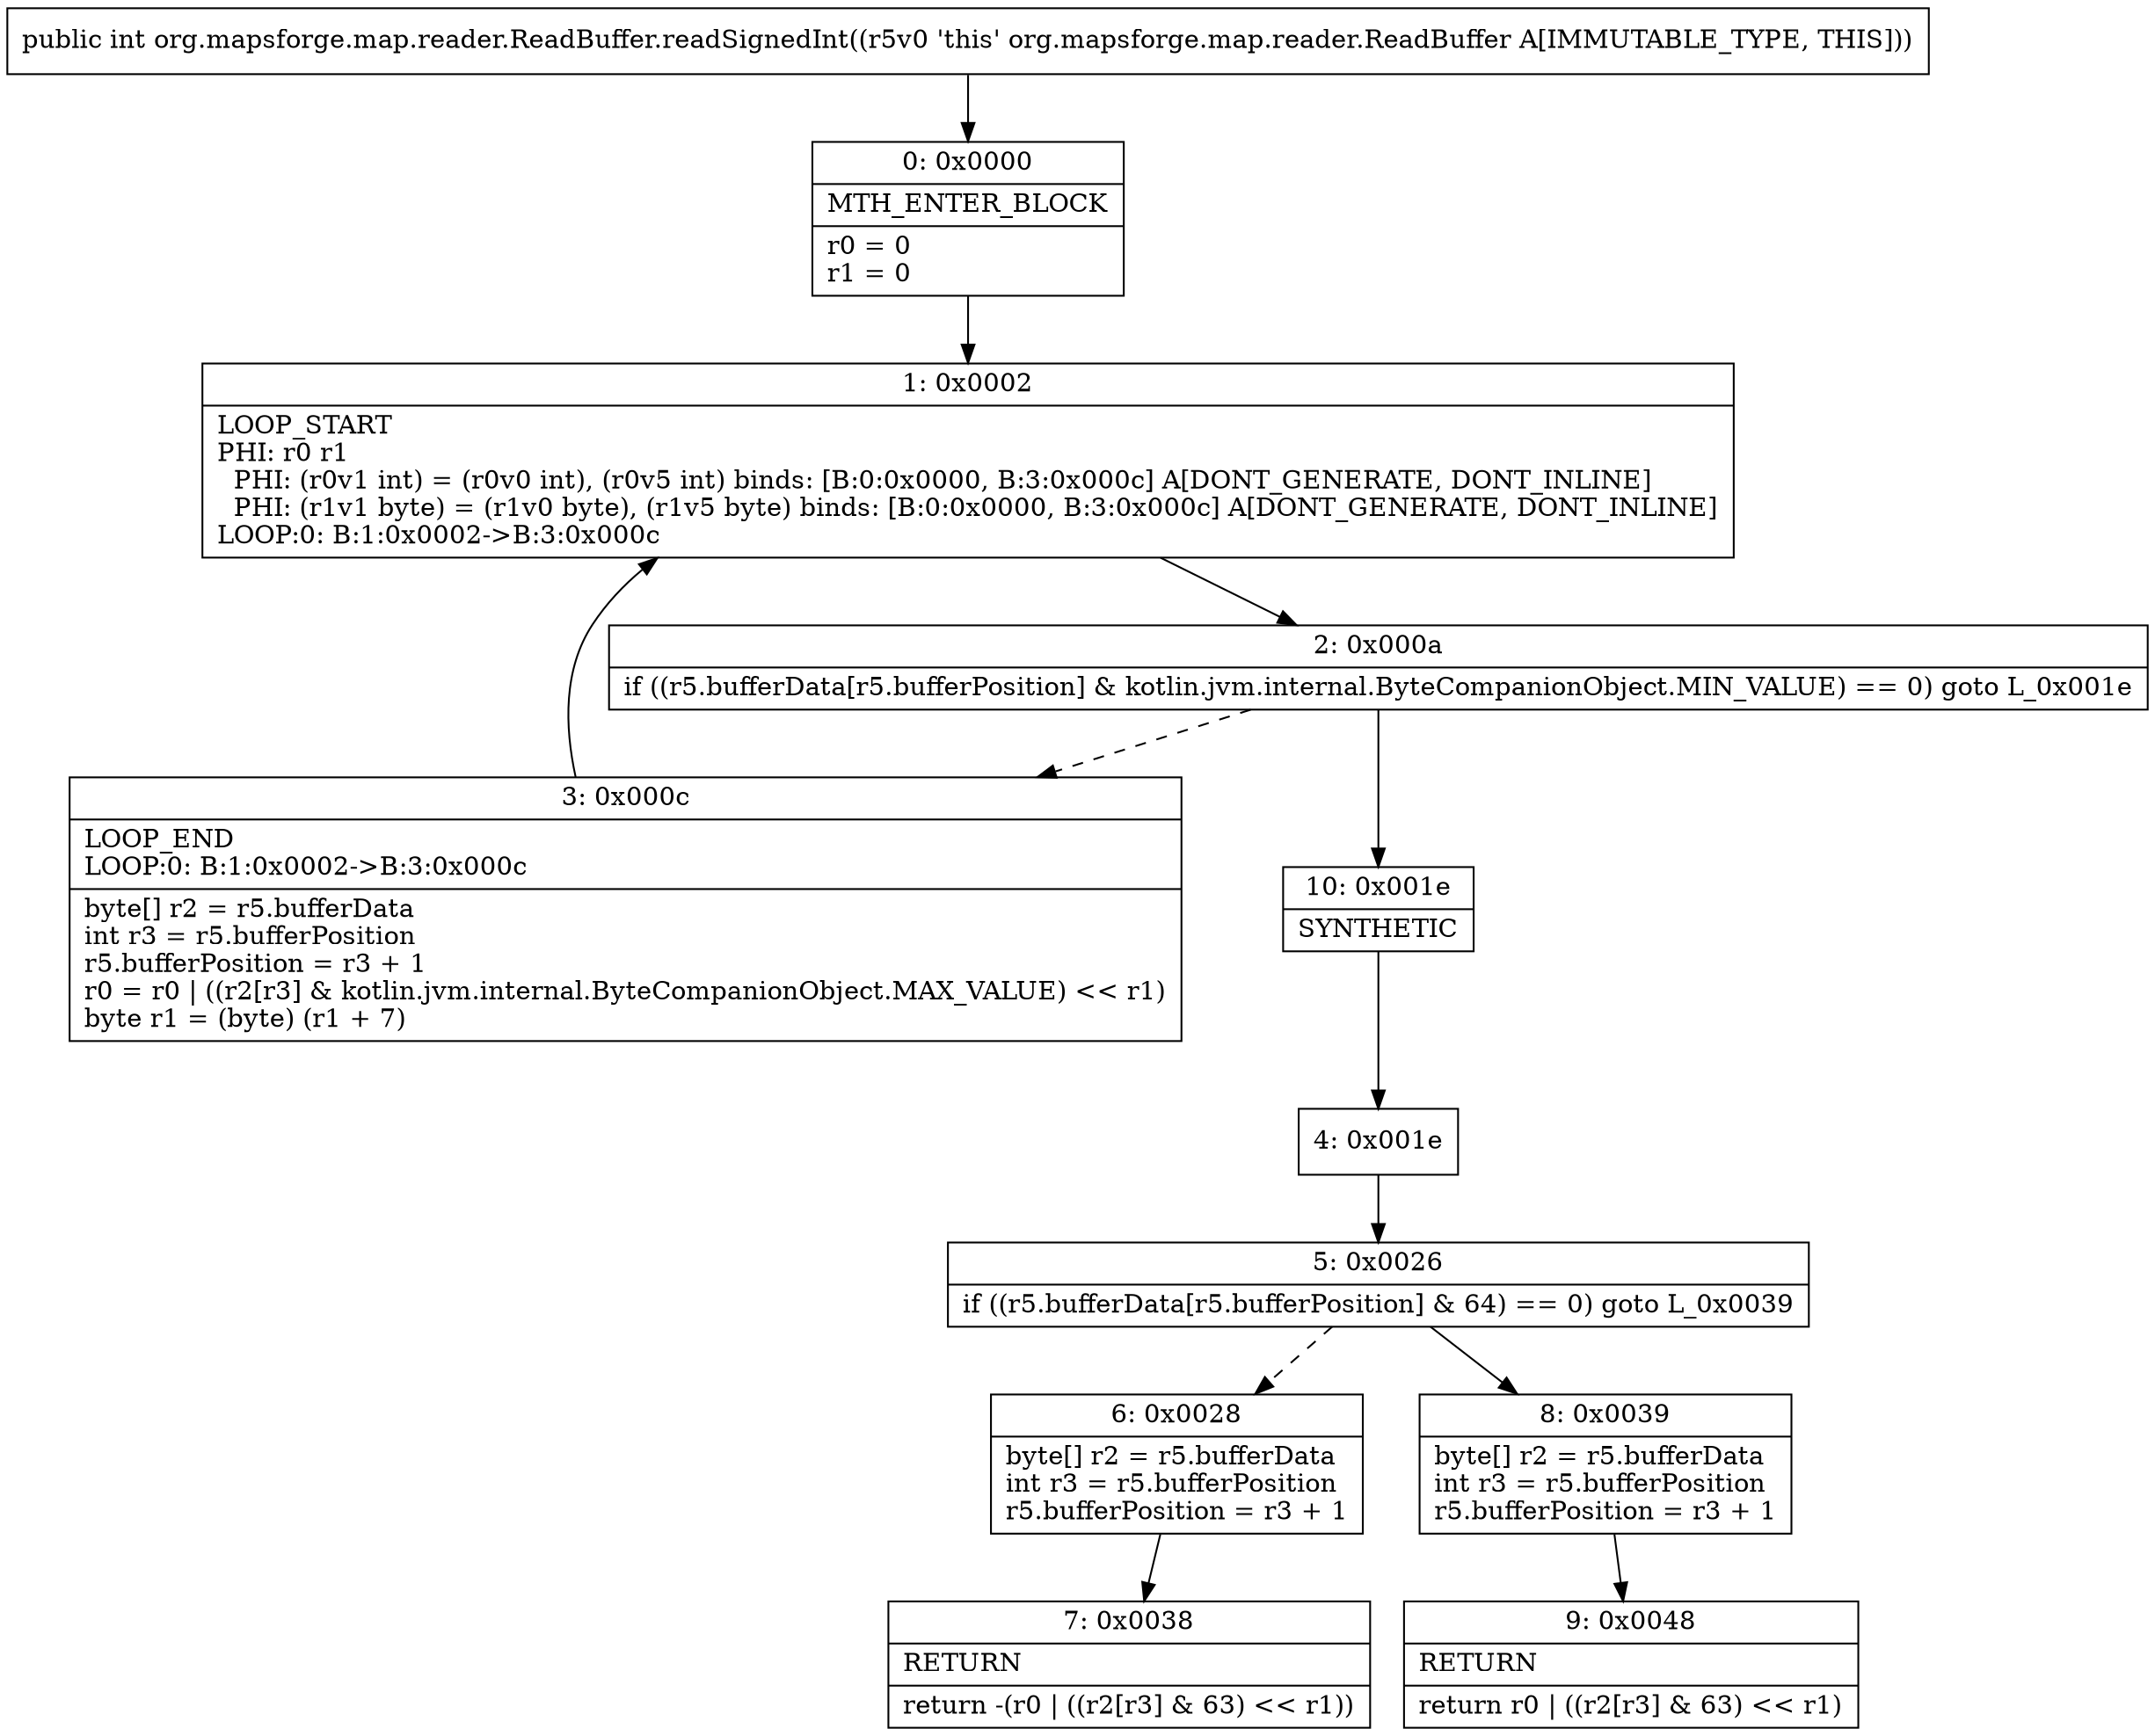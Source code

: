 digraph "CFG fororg.mapsforge.map.reader.ReadBuffer.readSignedInt()I" {
Node_0 [shape=record,label="{0\:\ 0x0000|MTH_ENTER_BLOCK\l|r0 = 0\lr1 = 0\l}"];
Node_1 [shape=record,label="{1\:\ 0x0002|LOOP_START\lPHI: r0 r1 \l  PHI: (r0v1 int) = (r0v0 int), (r0v5 int) binds: [B:0:0x0000, B:3:0x000c] A[DONT_GENERATE, DONT_INLINE]\l  PHI: (r1v1 byte) = (r1v0 byte), (r1v5 byte) binds: [B:0:0x0000, B:3:0x000c] A[DONT_GENERATE, DONT_INLINE]\lLOOP:0: B:1:0x0002\-\>B:3:0x000c\l}"];
Node_2 [shape=record,label="{2\:\ 0x000a|if ((r5.bufferData[r5.bufferPosition] & kotlin.jvm.internal.ByteCompanionObject.MIN_VALUE) == 0) goto L_0x001e\l}"];
Node_3 [shape=record,label="{3\:\ 0x000c|LOOP_END\lLOOP:0: B:1:0x0002\-\>B:3:0x000c\l|byte[] r2 = r5.bufferData\lint r3 = r5.bufferPosition\lr5.bufferPosition = r3 + 1\lr0 = r0 \| ((r2[r3] & kotlin.jvm.internal.ByteCompanionObject.MAX_VALUE) \<\< r1)\lbyte r1 = (byte) (r1 + 7)\l}"];
Node_4 [shape=record,label="{4\:\ 0x001e}"];
Node_5 [shape=record,label="{5\:\ 0x0026|if ((r5.bufferData[r5.bufferPosition] & 64) == 0) goto L_0x0039\l}"];
Node_6 [shape=record,label="{6\:\ 0x0028|byte[] r2 = r5.bufferData\lint r3 = r5.bufferPosition\lr5.bufferPosition = r3 + 1\l}"];
Node_7 [shape=record,label="{7\:\ 0x0038|RETURN\l|return \-(r0 \| ((r2[r3] & 63) \<\< r1))\l}"];
Node_8 [shape=record,label="{8\:\ 0x0039|byte[] r2 = r5.bufferData\lint r3 = r5.bufferPosition\lr5.bufferPosition = r3 + 1\l}"];
Node_9 [shape=record,label="{9\:\ 0x0048|RETURN\l|return r0 \| ((r2[r3] & 63) \<\< r1)\l}"];
Node_10 [shape=record,label="{10\:\ 0x001e|SYNTHETIC\l}"];
MethodNode[shape=record,label="{public int org.mapsforge.map.reader.ReadBuffer.readSignedInt((r5v0 'this' org.mapsforge.map.reader.ReadBuffer A[IMMUTABLE_TYPE, THIS])) }"];
MethodNode -> Node_0;
Node_0 -> Node_1;
Node_1 -> Node_2;
Node_2 -> Node_3[style=dashed];
Node_2 -> Node_10;
Node_3 -> Node_1;
Node_4 -> Node_5;
Node_5 -> Node_6[style=dashed];
Node_5 -> Node_8;
Node_6 -> Node_7;
Node_8 -> Node_9;
Node_10 -> Node_4;
}

